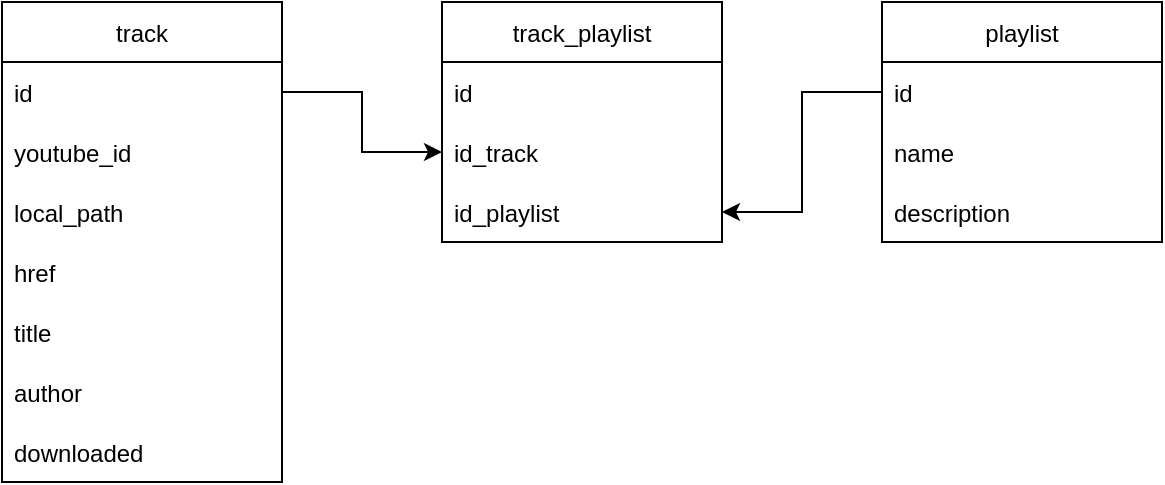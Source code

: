 <mxfile version="20.3.3" type="github">
  <diagram id="V1XxSWUFFy6_ezEEAPK1" name="Strona-1">
    <mxGraphModel dx="1422" dy="726" grid="1" gridSize="10" guides="1" tooltips="1" connect="1" arrows="1" fold="1" page="1" pageScale="1" pageWidth="827" pageHeight="1169" math="0" shadow="0">
      <root>
        <mxCell id="0" />
        <mxCell id="1" parent="0" />
        <mxCell id="V5IWGI_5CDfj8YiBsI1v-1" value="track" style="swimlane;fontStyle=0;childLayout=stackLayout;horizontal=1;startSize=30;horizontalStack=0;resizeParent=1;resizeParentMax=0;resizeLast=0;collapsible=1;marginBottom=0;" parent="1" vertex="1">
          <mxGeometry x="40" y="360" width="140" height="240" as="geometry" />
        </mxCell>
        <mxCell id="V5IWGI_5CDfj8YiBsI1v-2" value="id" style="text;strokeColor=none;fillColor=none;align=left;verticalAlign=middle;spacingLeft=4;spacingRight=4;overflow=hidden;points=[[0,0.5],[1,0.5]];portConstraint=eastwest;rotatable=0;" parent="V5IWGI_5CDfj8YiBsI1v-1" vertex="1">
          <mxGeometry y="30" width="140" height="30" as="geometry" />
        </mxCell>
        <mxCell id="V5IWGI_5CDfj8YiBsI1v-3" value="youtube_id" style="text;strokeColor=none;fillColor=none;align=left;verticalAlign=middle;spacingLeft=4;spacingRight=4;overflow=hidden;points=[[0,0.5],[1,0.5]];portConstraint=eastwest;rotatable=0;" parent="V5IWGI_5CDfj8YiBsI1v-1" vertex="1">
          <mxGeometry y="60" width="140" height="30" as="geometry" />
        </mxCell>
        <mxCell id="V5IWGI_5CDfj8YiBsI1v-6" value="local_path" style="text;strokeColor=none;fillColor=none;align=left;verticalAlign=middle;spacingLeft=4;spacingRight=4;overflow=hidden;points=[[0,0.5],[1,0.5]];portConstraint=eastwest;rotatable=0;" parent="V5IWGI_5CDfj8YiBsI1v-1" vertex="1">
          <mxGeometry y="90" width="140" height="30" as="geometry" />
        </mxCell>
        <mxCell id="V5IWGI_5CDfj8YiBsI1v-7" value="href" style="text;strokeColor=none;fillColor=none;align=left;verticalAlign=middle;spacingLeft=4;spacingRight=4;overflow=hidden;points=[[0,0.5],[1,0.5]];portConstraint=eastwest;rotatable=0;" parent="V5IWGI_5CDfj8YiBsI1v-1" vertex="1">
          <mxGeometry y="120" width="140" height="30" as="geometry" />
        </mxCell>
        <mxCell id="V5IWGI_5CDfj8YiBsI1v-4" value="title" style="text;strokeColor=none;fillColor=none;align=left;verticalAlign=middle;spacingLeft=4;spacingRight=4;overflow=hidden;points=[[0,0.5],[1,0.5]];portConstraint=eastwest;rotatable=0;" parent="V5IWGI_5CDfj8YiBsI1v-1" vertex="1">
          <mxGeometry y="150" width="140" height="30" as="geometry" />
        </mxCell>
        <mxCell id="V5IWGI_5CDfj8YiBsI1v-5" value="author" style="text;strokeColor=none;fillColor=none;align=left;verticalAlign=middle;spacingLeft=4;spacingRight=4;overflow=hidden;points=[[0,0.5],[1,0.5]];portConstraint=eastwest;rotatable=0;" parent="V5IWGI_5CDfj8YiBsI1v-1" vertex="1">
          <mxGeometry y="180" width="140" height="30" as="geometry" />
        </mxCell>
        <mxCell id="V5IWGI_5CDfj8YiBsI1v-12" value="downloaded" style="text;strokeColor=none;fillColor=none;align=left;verticalAlign=middle;spacingLeft=4;spacingRight=4;overflow=hidden;points=[[0,0.5],[1,0.5]];portConstraint=eastwest;rotatable=0;" parent="V5IWGI_5CDfj8YiBsI1v-1" vertex="1">
          <mxGeometry y="210" width="140" height="30" as="geometry" />
        </mxCell>
        <mxCell id="V5IWGI_5CDfj8YiBsI1v-8" value="playlist" style="swimlane;fontStyle=0;childLayout=stackLayout;horizontal=1;startSize=30;horizontalStack=0;resizeParent=1;resizeParentMax=0;resizeLast=0;collapsible=1;marginBottom=0;" parent="1" vertex="1">
          <mxGeometry x="480" y="360" width="140" height="120" as="geometry" />
        </mxCell>
        <mxCell id="V5IWGI_5CDfj8YiBsI1v-9" value="id" style="text;strokeColor=none;fillColor=none;align=left;verticalAlign=middle;spacingLeft=4;spacingRight=4;overflow=hidden;points=[[0,0.5],[1,0.5]];portConstraint=eastwest;rotatable=0;" parent="V5IWGI_5CDfj8YiBsI1v-8" vertex="1">
          <mxGeometry y="30" width="140" height="30" as="geometry" />
        </mxCell>
        <mxCell id="V5IWGI_5CDfj8YiBsI1v-10" value="name" style="text;strokeColor=none;fillColor=none;align=left;verticalAlign=middle;spacingLeft=4;spacingRight=4;overflow=hidden;points=[[0,0.5],[1,0.5]];portConstraint=eastwest;rotatable=0;" parent="V5IWGI_5CDfj8YiBsI1v-8" vertex="1">
          <mxGeometry y="60" width="140" height="30" as="geometry" />
        </mxCell>
        <mxCell id="V5IWGI_5CDfj8YiBsI1v-11" value="description" style="text;strokeColor=none;fillColor=none;align=left;verticalAlign=middle;spacingLeft=4;spacingRight=4;overflow=hidden;points=[[0,0.5],[1,0.5]];portConstraint=eastwest;rotatable=0;" parent="V5IWGI_5CDfj8YiBsI1v-8" vertex="1">
          <mxGeometry y="90" width="140" height="30" as="geometry" />
        </mxCell>
        <mxCell id="V5IWGI_5CDfj8YiBsI1v-13" value="track_playlist" style="swimlane;fontStyle=0;childLayout=stackLayout;horizontal=1;startSize=30;horizontalStack=0;resizeParent=1;resizeParentMax=0;resizeLast=0;collapsible=1;marginBottom=0;" parent="1" vertex="1">
          <mxGeometry x="260" y="360" width="140" height="120" as="geometry" />
        </mxCell>
        <mxCell id="V5IWGI_5CDfj8YiBsI1v-14" value="id" style="text;strokeColor=none;fillColor=none;align=left;verticalAlign=middle;spacingLeft=4;spacingRight=4;overflow=hidden;points=[[0,0.5],[1,0.5]];portConstraint=eastwest;rotatable=0;" parent="V5IWGI_5CDfj8YiBsI1v-13" vertex="1">
          <mxGeometry y="30" width="140" height="30" as="geometry" />
        </mxCell>
        <mxCell id="V5IWGI_5CDfj8YiBsI1v-15" value="id_track" style="text;strokeColor=none;fillColor=none;align=left;verticalAlign=middle;spacingLeft=4;spacingRight=4;overflow=hidden;points=[[0,0.5],[1,0.5]];portConstraint=eastwest;rotatable=0;" parent="V5IWGI_5CDfj8YiBsI1v-13" vertex="1">
          <mxGeometry y="60" width="140" height="30" as="geometry" />
        </mxCell>
        <mxCell id="V5IWGI_5CDfj8YiBsI1v-16" value="id_playlist" style="text;strokeColor=none;fillColor=none;align=left;verticalAlign=middle;spacingLeft=4;spacingRight=4;overflow=hidden;points=[[0,0.5],[1,0.5]];portConstraint=eastwest;rotatable=0;" parent="V5IWGI_5CDfj8YiBsI1v-13" vertex="1">
          <mxGeometry y="90" width="140" height="30" as="geometry" />
        </mxCell>
        <mxCell id="V5IWGI_5CDfj8YiBsI1v-17" style="edgeStyle=orthogonalEdgeStyle;rounded=0;orthogonalLoop=1;jettySize=auto;html=1;exitX=1;exitY=0.5;exitDx=0;exitDy=0;entryX=0;entryY=0.5;entryDx=0;entryDy=0;" parent="1" source="V5IWGI_5CDfj8YiBsI1v-2" target="V5IWGI_5CDfj8YiBsI1v-15" edge="1">
          <mxGeometry relative="1" as="geometry" />
        </mxCell>
        <mxCell id="V5IWGI_5CDfj8YiBsI1v-18" style="edgeStyle=orthogonalEdgeStyle;rounded=0;orthogonalLoop=1;jettySize=auto;html=1;exitX=0;exitY=0.5;exitDx=0;exitDy=0;entryX=1;entryY=0.5;entryDx=0;entryDy=0;" parent="1" source="V5IWGI_5CDfj8YiBsI1v-9" target="V5IWGI_5CDfj8YiBsI1v-16" edge="1">
          <mxGeometry relative="1" as="geometry" />
        </mxCell>
      </root>
    </mxGraphModel>
  </diagram>
</mxfile>
